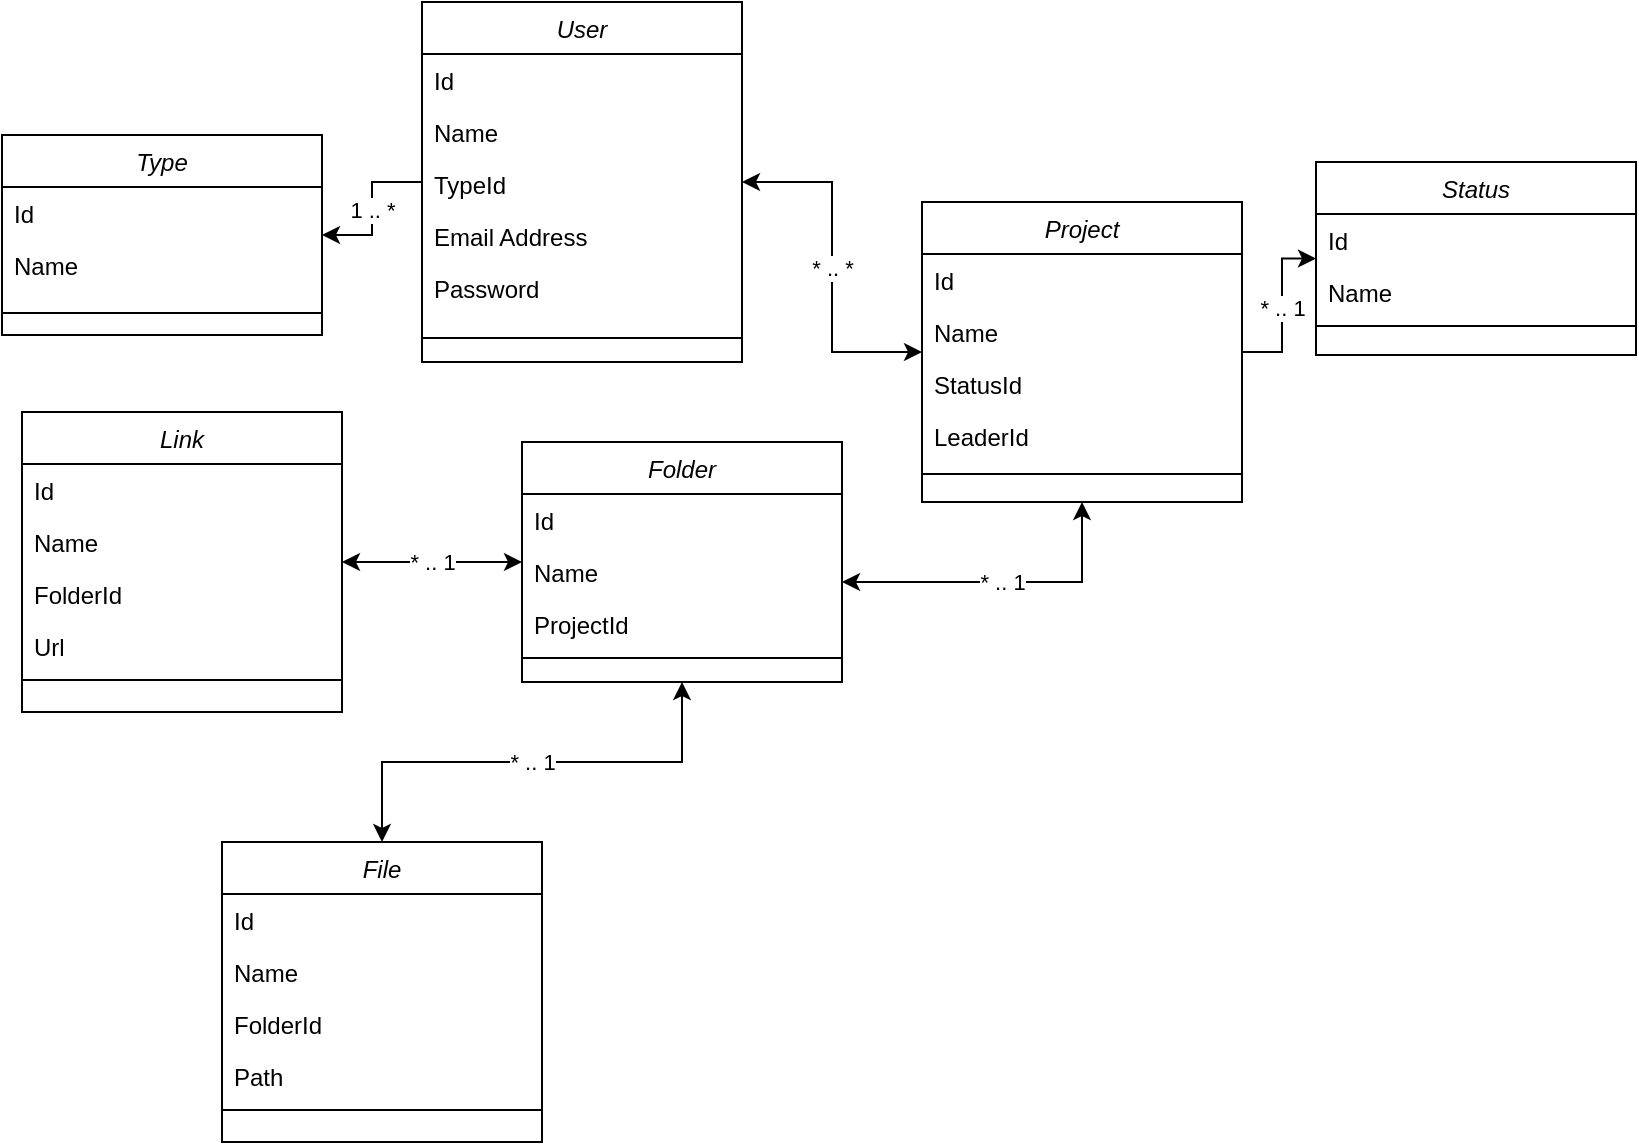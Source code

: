 <mxfile version="20.5.3" type="device"><diagram id="C5RBs43oDa-KdzZeNtuy" name="Page-1"><mxGraphModel dx="1185" dy="665" grid="1" gridSize="10" guides="1" tooltips="1" connect="1" arrows="1" fold="1" page="1" pageScale="1" pageWidth="827" pageHeight="1169" math="0" shadow="0"><root><mxCell id="WIyWlLk6GJQsqaUBKTNV-0"/><mxCell id="WIyWlLk6GJQsqaUBKTNV-1" parent="WIyWlLk6GJQsqaUBKTNV-0"/><mxCell id="1-vf1V6H4_If-dIJ7Puw-22" value="1 .. *" style="edgeStyle=orthogonalEdgeStyle;rounded=0;orthogonalLoop=1;jettySize=auto;html=1;" edge="1" parent="WIyWlLk6GJQsqaUBKTNV-1" source="1-vf1V6H4_If-dIJ7Puw-0" target="1-vf1V6H4_If-dIJ7Puw-13"><mxGeometry relative="1" as="geometry"/></mxCell><mxCell id="1-vf1V6H4_If-dIJ7Puw-46" value="* .. *" style="edgeStyle=orthogonalEdgeStyle;rounded=0;orthogonalLoop=1;jettySize=auto;html=1;startArrow=classic;startFill=1;" edge="1" parent="WIyWlLk6GJQsqaUBKTNV-1" source="1-vf1V6H4_If-dIJ7Puw-0" target="1-vf1V6H4_If-dIJ7Puw-23"><mxGeometry relative="1" as="geometry"/></mxCell><mxCell id="1-vf1V6H4_If-dIJ7Puw-0" value="User" style="swimlane;fontStyle=2;align=center;verticalAlign=top;childLayout=stackLayout;horizontal=1;startSize=26;horizontalStack=0;resizeParent=1;resizeLast=0;collapsible=1;marginBottom=0;rounded=0;shadow=0;strokeWidth=1;" vertex="1" parent="WIyWlLk6GJQsqaUBKTNV-1"><mxGeometry x="220" y="100" width="160" height="180" as="geometry"><mxRectangle x="230" y="140" width="160" height="26" as="alternateBounds"/></mxGeometry></mxCell><mxCell id="1-vf1V6H4_If-dIJ7Puw-1" value="Id" style="text;align=left;verticalAlign=top;spacingLeft=4;spacingRight=4;overflow=hidden;rotatable=0;points=[[0,0.5],[1,0.5]];portConstraint=eastwest;" vertex="1" parent="1-vf1V6H4_If-dIJ7Puw-0"><mxGeometry y="26" width="160" height="26" as="geometry"/></mxCell><mxCell id="1-vf1V6H4_If-dIJ7Puw-35" value="Name" style="text;align=left;verticalAlign=top;spacingLeft=4;spacingRight=4;overflow=hidden;rotatable=0;points=[[0,0.5],[1,0.5]];portConstraint=eastwest;" vertex="1" parent="1-vf1V6H4_If-dIJ7Puw-0"><mxGeometry y="52" width="160" height="26" as="geometry"/></mxCell><mxCell id="1-vf1V6H4_If-dIJ7Puw-2" value="TypeId" style="text;align=left;verticalAlign=top;spacingLeft=4;spacingRight=4;overflow=hidden;rotatable=0;points=[[0,0.5],[1,0.5]];portConstraint=eastwest;rounded=0;shadow=0;html=0;" vertex="1" parent="1-vf1V6H4_If-dIJ7Puw-0"><mxGeometry y="78" width="160" height="26" as="geometry"/></mxCell><mxCell id="1-vf1V6H4_If-dIJ7Puw-3" value="Email Address" style="text;align=left;verticalAlign=top;spacingLeft=4;spacingRight=4;overflow=hidden;rotatable=0;points=[[0,0.5],[1,0.5]];portConstraint=eastwest;rounded=0;shadow=0;html=0;" vertex="1" parent="1-vf1V6H4_If-dIJ7Puw-0"><mxGeometry y="104" width="160" height="26" as="geometry"/></mxCell><mxCell id="1-vf1V6H4_If-dIJ7Puw-12" value="Password" style="text;align=left;verticalAlign=top;spacingLeft=4;spacingRight=4;overflow=hidden;rotatable=0;points=[[0,0.5],[1,0.5]];portConstraint=eastwest;rounded=0;shadow=0;html=0;" vertex="1" parent="1-vf1V6H4_If-dIJ7Puw-0"><mxGeometry y="130" width="160" height="26" as="geometry"/></mxCell><mxCell id="1-vf1V6H4_If-dIJ7Puw-4" value="" style="line;html=1;strokeWidth=1;align=left;verticalAlign=middle;spacingTop=-1;spacingLeft=3;spacingRight=3;rotatable=0;labelPosition=right;points=[];portConstraint=eastwest;" vertex="1" parent="1-vf1V6H4_If-dIJ7Puw-0"><mxGeometry y="156" width="160" height="24" as="geometry"/></mxCell><mxCell id="1-vf1V6H4_If-dIJ7Puw-13" value="Type" style="swimlane;fontStyle=2;align=center;verticalAlign=top;childLayout=stackLayout;horizontal=1;startSize=26;horizontalStack=0;resizeParent=1;resizeLast=0;collapsible=1;marginBottom=0;rounded=0;shadow=0;strokeWidth=1;" vertex="1" parent="WIyWlLk6GJQsqaUBKTNV-1"><mxGeometry x="10" y="166.5" width="160" height="100" as="geometry"><mxRectangle x="230" y="140" width="160" height="26" as="alternateBounds"/></mxGeometry></mxCell><mxCell id="1-vf1V6H4_If-dIJ7Puw-20" value="Id" style="text;align=left;verticalAlign=top;spacingLeft=4;spacingRight=4;overflow=hidden;rotatable=0;points=[[0,0.5],[1,0.5]];portConstraint=eastwest;rounded=0;shadow=0;html=0;" vertex="1" parent="1-vf1V6H4_If-dIJ7Puw-13"><mxGeometry y="26" width="160" height="26" as="geometry"/></mxCell><mxCell id="1-vf1V6H4_If-dIJ7Puw-14" value="Name" style="text;align=left;verticalAlign=top;spacingLeft=4;spacingRight=4;overflow=hidden;rotatable=0;points=[[0,0.5],[1,0.5]];portConstraint=eastwest;" vertex="1" parent="1-vf1V6H4_If-dIJ7Puw-13"><mxGeometry y="52" width="160" height="26" as="geometry"/></mxCell><mxCell id="1-vf1V6H4_If-dIJ7Puw-17" value="" style="line;html=1;strokeWidth=1;align=left;verticalAlign=middle;spacingTop=-1;spacingLeft=3;spacingRight=3;rotatable=0;labelPosition=right;points=[];portConstraint=eastwest;" vertex="1" parent="1-vf1V6H4_If-dIJ7Puw-13"><mxGeometry y="78" width="160" height="22" as="geometry"/></mxCell><mxCell id="1-vf1V6H4_If-dIJ7Puw-45" value="* .. 1" style="edgeStyle=orthogonalEdgeStyle;rounded=0;orthogonalLoop=1;jettySize=auto;html=1;" edge="1" parent="WIyWlLk6GJQsqaUBKTNV-1" source="1-vf1V6H4_If-dIJ7Puw-23" target="1-vf1V6H4_If-dIJ7Puw-38"><mxGeometry relative="1" as="geometry"/></mxCell><mxCell id="1-vf1V6H4_If-dIJ7Puw-23" value="Project" style="swimlane;fontStyle=2;align=center;verticalAlign=top;childLayout=stackLayout;horizontal=1;startSize=26;horizontalStack=0;resizeParent=1;resizeLast=0;collapsible=1;marginBottom=0;rounded=0;shadow=0;strokeWidth=1;" vertex="1" parent="WIyWlLk6GJQsqaUBKTNV-1"><mxGeometry x="470" y="200" width="160" height="150" as="geometry"><mxRectangle x="230" y="140" width="160" height="26" as="alternateBounds"/></mxGeometry></mxCell><mxCell id="1-vf1V6H4_If-dIJ7Puw-24" value="Id" style="text;align=left;verticalAlign=top;spacingLeft=4;spacingRight=4;overflow=hidden;rotatable=0;points=[[0,0.5],[1,0.5]];portConstraint=eastwest;" vertex="1" parent="1-vf1V6H4_If-dIJ7Puw-23"><mxGeometry y="26" width="160" height="26" as="geometry"/></mxCell><mxCell id="1-vf1V6H4_If-dIJ7Puw-29" value="Name" style="text;align=left;verticalAlign=top;spacingLeft=4;spacingRight=4;overflow=hidden;rotatable=0;points=[[0,0.5],[1,0.5]];portConstraint=eastwest;" vertex="1" parent="1-vf1V6H4_If-dIJ7Puw-23"><mxGeometry y="52" width="160" height="26" as="geometry"/></mxCell><mxCell id="1-vf1V6H4_If-dIJ7Puw-36" value="StatusId" style="text;align=left;verticalAlign=top;spacingLeft=4;spacingRight=4;overflow=hidden;rotatable=0;points=[[0,0.5],[1,0.5]];portConstraint=eastwest;" vertex="1" parent="1-vf1V6H4_If-dIJ7Puw-23"><mxGeometry y="78" width="160" height="26" as="geometry"/></mxCell><mxCell id="1-vf1V6H4_If-dIJ7Puw-47" value="LeaderId" style="text;align=left;verticalAlign=top;spacingLeft=4;spacingRight=4;overflow=hidden;rotatable=0;points=[[0,0.5],[1,0.5]];portConstraint=eastwest;" vertex="1" parent="1-vf1V6H4_If-dIJ7Puw-23"><mxGeometry y="104" width="160" height="26" as="geometry"/></mxCell><mxCell id="1-vf1V6H4_If-dIJ7Puw-27" value="" style="line;html=1;strokeWidth=1;align=left;verticalAlign=middle;spacingTop=-1;spacingLeft=3;spacingRight=3;rotatable=0;labelPosition=right;points=[];portConstraint=eastwest;" vertex="1" parent="1-vf1V6H4_If-dIJ7Puw-23"><mxGeometry y="130" width="160" height="12" as="geometry"/></mxCell><mxCell id="1-vf1V6H4_If-dIJ7Puw-38" value="Status" style="swimlane;fontStyle=2;align=center;verticalAlign=top;childLayout=stackLayout;horizontal=1;startSize=26;horizontalStack=0;resizeParent=1;resizeLast=0;collapsible=1;marginBottom=0;rounded=0;shadow=0;strokeWidth=1;" vertex="1" parent="WIyWlLk6GJQsqaUBKTNV-1"><mxGeometry x="667" y="180" width="160" height="96.5" as="geometry"><mxRectangle x="230" y="140" width="160" height="26" as="alternateBounds"/></mxGeometry></mxCell><mxCell id="1-vf1V6H4_If-dIJ7Puw-39" value="Id" style="text;align=left;verticalAlign=top;spacingLeft=4;spacingRight=4;overflow=hidden;rotatable=0;points=[[0,0.5],[1,0.5]];portConstraint=eastwest;" vertex="1" parent="1-vf1V6H4_If-dIJ7Puw-38"><mxGeometry y="26" width="160" height="26" as="geometry"/></mxCell><mxCell id="1-vf1V6H4_If-dIJ7Puw-44" value="Name" style="text;align=left;verticalAlign=top;spacingLeft=4;spacingRight=4;overflow=hidden;rotatable=0;points=[[0,0.5],[1,0.5]];portConstraint=eastwest;" vertex="1" parent="1-vf1V6H4_If-dIJ7Puw-38"><mxGeometry y="52" width="160" height="26" as="geometry"/></mxCell><mxCell id="1-vf1V6H4_If-dIJ7Puw-42" value="" style="line;html=1;strokeWidth=1;align=left;verticalAlign=middle;spacingTop=-1;spacingLeft=3;spacingRight=3;rotatable=0;labelPosition=right;points=[];portConstraint=eastwest;" vertex="1" parent="1-vf1V6H4_If-dIJ7Puw-38"><mxGeometry y="78" width="160" height="8" as="geometry"/></mxCell><mxCell id="1-vf1V6H4_If-dIJ7Puw-57" value="* .. 1" style="edgeStyle=orthogonalEdgeStyle;rounded=0;orthogonalLoop=1;jettySize=auto;html=1;startArrow=classic;startFill=1;" edge="1" parent="WIyWlLk6GJQsqaUBKTNV-1" source="1-vf1V6H4_If-dIJ7Puw-49" target="1-vf1V6H4_If-dIJ7Puw-23"><mxGeometry relative="1" as="geometry"><Array as="points"><mxPoint x="550" y="390"/></Array></mxGeometry></mxCell><mxCell id="1-vf1V6H4_If-dIJ7Puw-49" value="Folder" style="swimlane;fontStyle=2;align=center;verticalAlign=top;childLayout=stackLayout;horizontal=1;startSize=26;horizontalStack=0;resizeParent=1;resizeLast=0;collapsible=1;marginBottom=0;rounded=0;shadow=0;strokeWidth=1;" vertex="1" parent="WIyWlLk6GJQsqaUBKTNV-1"><mxGeometry x="270" y="320" width="160" height="120" as="geometry"><mxRectangle x="230" y="140" width="160" height="26" as="alternateBounds"/></mxGeometry></mxCell><mxCell id="1-vf1V6H4_If-dIJ7Puw-56" value="Id" style="text;align=left;verticalAlign=top;spacingLeft=4;spacingRight=4;overflow=hidden;rotatable=0;points=[[0,0.5],[1,0.5]];portConstraint=eastwest;" vertex="1" parent="1-vf1V6H4_If-dIJ7Puw-49"><mxGeometry y="26" width="160" height="26" as="geometry"/></mxCell><mxCell id="1-vf1V6H4_If-dIJ7Puw-50" value="Name" style="text;align=left;verticalAlign=top;spacingLeft=4;spacingRight=4;overflow=hidden;rotatable=0;points=[[0,0.5],[1,0.5]];portConstraint=eastwest;" vertex="1" parent="1-vf1V6H4_If-dIJ7Puw-49"><mxGeometry y="52" width="160" height="26" as="geometry"/></mxCell><mxCell id="1-vf1V6H4_If-dIJ7Puw-52" value="ProjectId" style="text;align=left;verticalAlign=top;spacingLeft=4;spacingRight=4;overflow=hidden;rotatable=0;points=[[0,0.5],[1,0.5]];portConstraint=eastwest;rounded=0;shadow=0;html=0;" vertex="1" parent="1-vf1V6H4_If-dIJ7Puw-49"><mxGeometry y="78" width="160" height="26" as="geometry"/></mxCell><mxCell id="1-vf1V6H4_If-dIJ7Puw-53" value="" style="line;html=1;strokeWidth=1;align=left;verticalAlign=middle;spacingTop=-1;spacingLeft=3;spacingRight=3;rotatable=0;labelPosition=right;points=[];portConstraint=eastwest;" vertex="1" parent="1-vf1V6H4_If-dIJ7Puw-49"><mxGeometry y="104" width="160" height="8" as="geometry"/></mxCell><mxCell id="1-vf1V6H4_If-dIJ7Puw-72" value="* .. 1" style="edgeStyle=orthogonalEdgeStyle;rounded=0;orthogonalLoop=1;jettySize=auto;html=1;startArrow=classic;startFill=1;" edge="1" parent="WIyWlLk6GJQsqaUBKTNV-1" source="1-vf1V6H4_If-dIJ7Puw-58" target="1-vf1V6H4_If-dIJ7Puw-49"><mxGeometry relative="1" as="geometry"/></mxCell><mxCell id="1-vf1V6H4_If-dIJ7Puw-58" value="Link" style="swimlane;fontStyle=2;align=center;verticalAlign=top;childLayout=stackLayout;horizontal=1;startSize=26;horizontalStack=0;resizeParent=1;resizeLast=0;collapsible=1;marginBottom=0;rounded=0;shadow=0;strokeWidth=1;" vertex="1" parent="WIyWlLk6GJQsqaUBKTNV-1"><mxGeometry x="20" y="305" width="160" height="150" as="geometry"><mxRectangle x="230" y="140" width="160" height="26" as="alternateBounds"/></mxGeometry></mxCell><mxCell id="1-vf1V6H4_If-dIJ7Puw-70" value="Id" style="text;align=left;verticalAlign=top;spacingLeft=4;spacingRight=4;overflow=hidden;rotatable=0;points=[[0,0.5],[1,0.5]];portConstraint=eastwest;" vertex="1" parent="1-vf1V6H4_If-dIJ7Puw-58"><mxGeometry y="26" width="160" height="26" as="geometry"/></mxCell><mxCell id="1-vf1V6H4_If-dIJ7Puw-59" value="Name" style="text;align=left;verticalAlign=top;spacingLeft=4;spacingRight=4;overflow=hidden;rotatable=0;points=[[0,0.5],[1,0.5]];portConstraint=eastwest;" vertex="1" parent="1-vf1V6H4_If-dIJ7Puw-58"><mxGeometry y="52" width="160" height="26" as="geometry"/></mxCell><mxCell id="1-vf1V6H4_If-dIJ7Puw-60" value="FolderId" style="text;align=left;verticalAlign=top;spacingLeft=4;spacingRight=4;overflow=hidden;rotatable=0;points=[[0,0.5],[1,0.5]];portConstraint=eastwest;rounded=0;shadow=0;html=0;" vertex="1" parent="1-vf1V6H4_If-dIJ7Puw-58"><mxGeometry y="78" width="160" height="26" as="geometry"/></mxCell><mxCell id="1-vf1V6H4_If-dIJ7Puw-61" value="Url" style="text;align=left;verticalAlign=top;spacingLeft=4;spacingRight=4;overflow=hidden;rotatable=0;points=[[0,0.5],[1,0.5]];portConstraint=eastwest;rounded=0;shadow=0;html=0;" vertex="1" parent="1-vf1V6H4_If-dIJ7Puw-58"><mxGeometry y="104" width="160" height="26" as="geometry"/></mxCell><mxCell id="1-vf1V6H4_If-dIJ7Puw-62" value="" style="line;html=1;strokeWidth=1;align=left;verticalAlign=middle;spacingTop=-1;spacingLeft=3;spacingRight=3;rotatable=0;labelPosition=right;points=[];portConstraint=eastwest;" vertex="1" parent="1-vf1V6H4_If-dIJ7Puw-58"><mxGeometry y="130" width="160" height="8" as="geometry"/></mxCell><mxCell id="1-vf1V6H4_If-dIJ7Puw-73" value="* .. 1" style="edgeStyle=orthogonalEdgeStyle;rounded=0;orthogonalLoop=1;jettySize=auto;html=1;startArrow=classic;startFill=1;" edge="1" parent="WIyWlLk6GJQsqaUBKTNV-1" source="1-vf1V6H4_If-dIJ7Puw-64" target="1-vf1V6H4_If-dIJ7Puw-49"><mxGeometry relative="1" as="geometry"/></mxCell><mxCell id="1-vf1V6H4_If-dIJ7Puw-64" value="File" style="swimlane;fontStyle=2;align=center;verticalAlign=top;childLayout=stackLayout;horizontal=1;startSize=26;horizontalStack=0;resizeParent=1;resizeLast=0;collapsible=1;marginBottom=0;rounded=0;shadow=0;strokeWidth=1;" vertex="1" parent="WIyWlLk6GJQsqaUBKTNV-1"><mxGeometry x="120" y="520" width="160" height="150" as="geometry"><mxRectangle x="230" y="140" width="160" height="26" as="alternateBounds"/></mxGeometry></mxCell><mxCell id="1-vf1V6H4_If-dIJ7Puw-71" value="Id" style="text;align=left;verticalAlign=top;spacingLeft=4;spacingRight=4;overflow=hidden;rotatable=0;points=[[0,0.5],[1,0.5]];portConstraint=eastwest;" vertex="1" parent="1-vf1V6H4_If-dIJ7Puw-64"><mxGeometry y="26" width="160" height="26" as="geometry"/></mxCell><mxCell id="1-vf1V6H4_If-dIJ7Puw-65" value="Name" style="text;align=left;verticalAlign=top;spacingLeft=4;spacingRight=4;overflow=hidden;rotatable=0;points=[[0,0.5],[1,0.5]];portConstraint=eastwest;" vertex="1" parent="1-vf1V6H4_If-dIJ7Puw-64"><mxGeometry y="52" width="160" height="26" as="geometry"/></mxCell><mxCell id="1-vf1V6H4_If-dIJ7Puw-66" value="FolderId" style="text;align=left;verticalAlign=top;spacingLeft=4;spacingRight=4;overflow=hidden;rotatable=0;points=[[0,0.5],[1,0.5]];portConstraint=eastwest;rounded=0;shadow=0;html=0;" vertex="1" parent="1-vf1V6H4_If-dIJ7Puw-64"><mxGeometry y="78" width="160" height="26" as="geometry"/></mxCell><mxCell id="1-vf1V6H4_If-dIJ7Puw-67" value="Path" style="text;align=left;verticalAlign=top;spacingLeft=4;spacingRight=4;overflow=hidden;rotatable=0;points=[[0,0.5],[1,0.5]];portConstraint=eastwest;rounded=0;shadow=0;html=0;" vertex="1" parent="1-vf1V6H4_If-dIJ7Puw-64"><mxGeometry y="104" width="160" height="26" as="geometry"/></mxCell><mxCell id="1-vf1V6H4_If-dIJ7Puw-68" value="" style="line;html=1;strokeWidth=1;align=left;verticalAlign=middle;spacingTop=-1;spacingLeft=3;spacingRight=3;rotatable=0;labelPosition=right;points=[];portConstraint=eastwest;" vertex="1" parent="1-vf1V6H4_If-dIJ7Puw-64"><mxGeometry y="130" width="160" height="8" as="geometry"/></mxCell></root></mxGraphModel></diagram></mxfile>